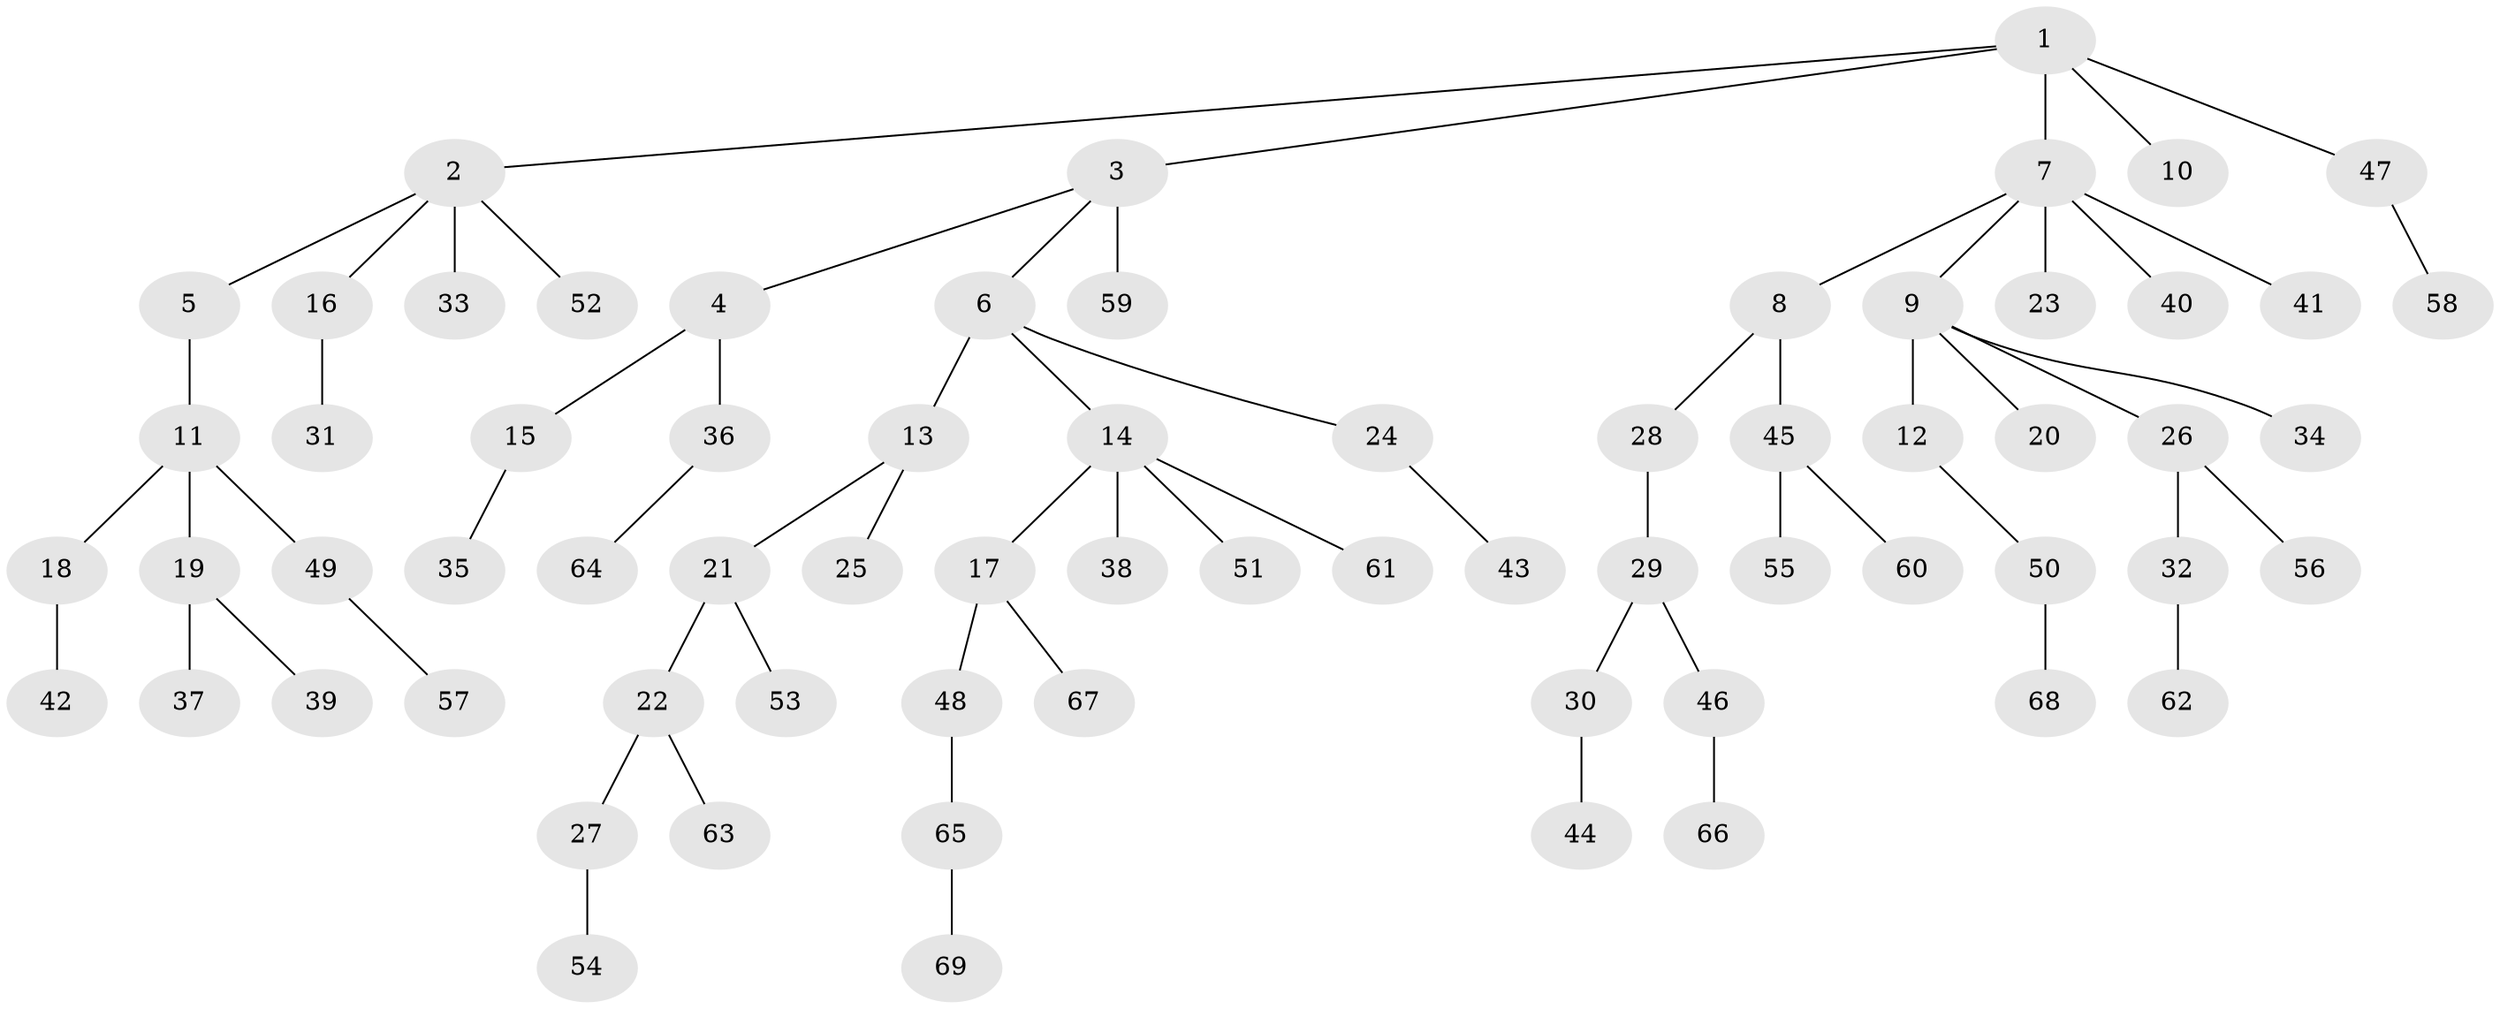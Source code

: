 // original degree distribution, {6: 0.04411764705882353, 4: 0.0661764705882353, 2: 0.25735294117647056, 3: 0.11029411764705882, 5: 0.022058823529411766, 1: 0.5}
// Generated by graph-tools (version 1.1) at 2025/36/03/09/25 02:36:36]
// undirected, 69 vertices, 68 edges
graph export_dot {
graph [start="1"]
  node [color=gray90,style=filled];
  1;
  2;
  3;
  4;
  5;
  6;
  7;
  8;
  9;
  10;
  11;
  12;
  13;
  14;
  15;
  16;
  17;
  18;
  19;
  20;
  21;
  22;
  23;
  24;
  25;
  26;
  27;
  28;
  29;
  30;
  31;
  32;
  33;
  34;
  35;
  36;
  37;
  38;
  39;
  40;
  41;
  42;
  43;
  44;
  45;
  46;
  47;
  48;
  49;
  50;
  51;
  52;
  53;
  54;
  55;
  56;
  57;
  58;
  59;
  60;
  61;
  62;
  63;
  64;
  65;
  66;
  67;
  68;
  69;
  1 -- 2 [weight=1.0];
  1 -- 3 [weight=1.0];
  1 -- 7 [weight=1.0];
  1 -- 10 [weight=1.0];
  1 -- 47 [weight=1.0];
  2 -- 5 [weight=1.0];
  2 -- 16 [weight=1.0];
  2 -- 33 [weight=1.0];
  2 -- 52 [weight=1.0];
  3 -- 4 [weight=1.0];
  3 -- 6 [weight=1.0];
  3 -- 59 [weight=2.0];
  4 -- 15 [weight=1.0];
  4 -- 36 [weight=3.0];
  5 -- 11 [weight=2.0];
  6 -- 13 [weight=2.0];
  6 -- 14 [weight=1.0];
  6 -- 24 [weight=1.0];
  7 -- 8 [weight=1.0];
  7 -- 9 [weight=1.0];
  7 -- 23 [weight=3.0];
  7 -- 40 [weight=1.0];
  7 -- 41 [weight=1.0];
  8 -- 28 [weight=1.0];
  8 -- 45 [weight=1.0];
  9 -- 12 [weight=1.0];
  9 -- 20 [weight=1.0];
  9 -- 26 [weight=1.0];
  9 -- 34 [weight=1.0];
  11 -- 18 [weight=1.0];
  11 -- 19 [weight=1.0];
  11 -- 49 [weight=1.0];
  12 -- 50 [weight=1.0];
  13 -- 21 [weight=1.0];
  13 -- 25 [weight=1.0];
  14 -- 17 [weight=1.0];
  14 -- 38 [weight=1.0];
  14 -- 51 [weight=1.0];
  14 -- 61 [weight=1.0];
  15 -- 35 [weight=1.0];
  16 -- 31 [weight=1.0];
  17 -- 48 [weight=1.0];
  17 -- 67 [weight=1.0];
  18 -- 42 [weight=4.0];
  19 -- 37 [weight=3.0];
  19 -- 39 [weight=1.0];
  21 -- 22 [weight=1.0];
  21 -- 53 [weight=1.0];
  22 -- 27 [weight=1.0];
  22 -- 63 [weight=1.0];
  24 -- 43 [weight=1.0];
  26 -- 32 [weight=3.0];
  26 -- 56 [weight=1.0];
  27 -- 54 [weight=1.0];
  28 -- 29 [weight=1.0];
  29 -- 30 [weight=1.0];
  29 -- 46 [weight=1.0];
  30 -- 44 [weight=1.0];
  32 -- 62 [weight=1.0];
  36 -- 64 [weight=1.0];
  45 -- 55 [weight=1.0];
  45 -- 60 [weight=1.0];
  46 -- 66 [weight=1.0];
  47 -- 58 [weight=1.0];
  48 -- 65 [weight=1.0];
  49 -- 57 [weight=1.0];
  50 -- 68 [weight=1.0];
  65 -- 69 [weight=1.0];
}

